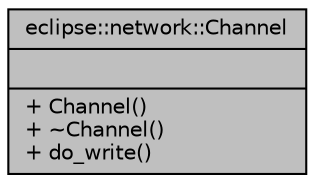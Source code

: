 digraph "eclipse::network::Channel"
{
  edge [fontname="Helvetica",fontsize="10",labelfontname="Helvetica",labelfontsize="10"];
  node [fontname="Helvetica",fontsize="10",shape=record];
  Node1 [label="{eclipse::network::Channel\n||+ Channel()\l+ ~Channel()\l+ do_write()\l}",height=0.2,width=0.4,color="black", fillcolor="grey75", style="filled" fontcolor="black"];
}
